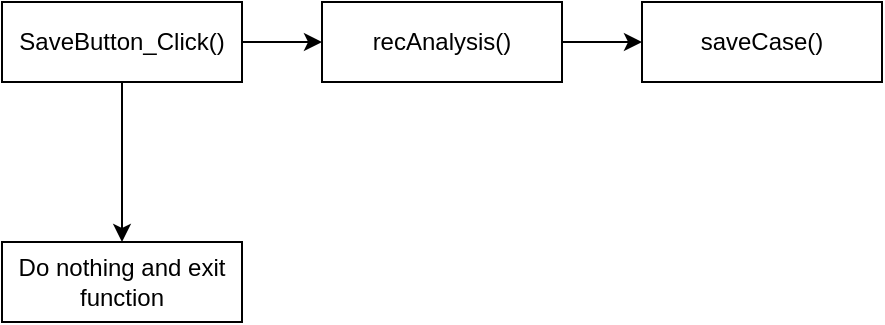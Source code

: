 <mxfile version="14.6.13" type="device"><diagram id="A2qZmcc7qObG-EZ2IT37" name="Page-1"><mxGraphModel dx="1278" dy="607" grid="1" gridSize="10" guides="1" tooltips="1" connect="1" arrows="1" fold="1" page="1" pageScale="1" pageWidth="850" pageHeight="1100" math="0" shadow="0"><root><mxCell id="0"/><mxCell id="1" parent="0"/><mxCell id="KDNTOtG46yISq8GVLCDt-5" style="edgeStyle=orthogonalEdgeStyle;rounded=0;orthogonalLoop=1;jettySize=auto;html=1;entryX=0.5;entryY=0;entryDx=0;entryDy=0;" edge="1" parent="1" source="KDNTOtG46yISq8GVLCDt-1" target="KDNTOtG46yISq8GVLCDt-4"><mxGeometry relative="1" as="geometry"/></mxCell><mxCell id="KDNTOtG46yISq8GVLCDt-6" style="edgeStyle=orthogonalEdgeStyle;rounded=0;orthogonalLoop=1;jettySize=auto;html=1;" edge="1" parent="1" source="KDNTOtG46yISq8GVLCDt-1" target="KDNTOtG46yISq8GVLCDt-2"><mxGeometry relative="1" as="geometry"/></mxCell><mxCell id="KDNTOtG46yISq8GVLCDt-1" value="SaveButton_Click()" style="rounded=0;whiteSpace=wrap;html=1;" vertex="1" parent="1"><mxGeometry x="40" y="160" width="120" height="40" as="geometry"/></mxCell><mxCell id="KDNTOtG46yISq8GVLCDt-7" style="edgeStyle=orthogonalEdgeStyle;rounded=0;orthogonalLoop=1;jettySize=auto;html=1;" edge="1" parent="1" source="KDNTOtG46yISq8GVLCDt-2" target="KDNTOtG46yISq8GVLCDt-3"><mxGeometry relative="1" as="geometry"/></mxCell><mxCell id="KDNTOtG46yISq8GVLCDt-2" value="recAnalysis()" style="rounded=0;whiteSpace=wrap;html=1;" vertex="1" parent="1"><mxGeometry x="200" y="160" width="120" height="40" as="geometry"/></mxCell><mxCell id="KDNTOtG46yISq8GVLCDt-3" value="saveCase()" style="rounded=0;whiteSpace=wrap;html=1;" vertex="1" parent="1"><mxGeometry x="360" y="160" width="120" height="40" as="geometry"/></mxCell><mxCell id="KDNTOtG46yISq8GVLCDt-4" value="Do nothing and exit function" style="rounded=0;whiteSpace=wrap;html=1;" vertex="1" parent="1"><mxGeometry x="40" y="280" width="120" height="40" as="geometry"/></mxCell></root></mxGraphModel></diagram></mxfile>